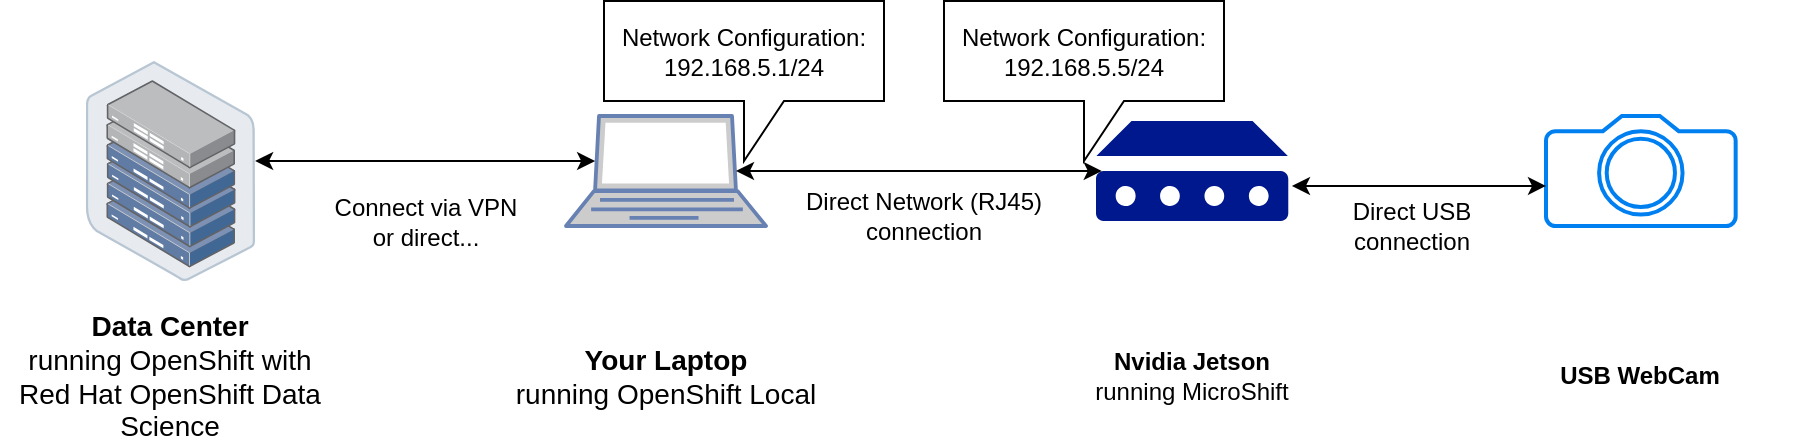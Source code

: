 <mxfile version="21.0.6" type="device"><diagram name="Page-1" id="h9VnRSXmfux7QmWzgTDE"><mxGraphModel dx="1238" dy="1112" grid="1" gridSize="10" guides="1" tooltips="1" connect="1" arrows="1" fold="1" page="1" pageScale="1" pageWidth="1169" pageHeight="827" math="0" shadow="0"><root><mxCell id="0"/><mxCell id="1" parent="0"/><mxCell id="p8_aECarSaUPvrUmV1My-2" value="" style="fontColor=#0066CC;verticalAlign=top;verticalLabelPosition=bottom;labelPosition=center;align=center;html=1;outlineConnect=0;fillColor=#CCCCCC;strokeColor=#6881B3;gradientColor=none;gradientDirection=north;strokeWidth=2;shape=mxgraph.networks.laptop;" vertex="1" parent="1"><mxGeometry x="321" y="80" width="100" height="55" as="geometry"/></mxCell><mxCell id="p8_aECarSaUPvrUmV1My-3" value="" style="sketch=0;aspect=fixed;pointerEvents=1;shadow=0;dashed=0;html=1;strokeColor=none;labelPosition=center;verticalLabelPosition=bottom;verticalAlign=top;align=center;fillColor=#00188D;shape=mxgraph.mscae.enterprise.device" vertex="1" parent="1"><mxGeometry x="586" y="82.5" width="96.15" height="50" as="geometry"/></mxCell><mxCell id="p8_aECarSaUPvrUmV1My-4" value="" style="html=1;verticalLabelPosition=bottom;align=center;labelBackgroundColor=#ffffff;verticalAlign=top;strokeWidth=2;strokeColor=#0080F0;shadow=0;dashed=0;shape=mxgraph.ios7.icons.camera;" vertex="1" parent="1"><mxGeometry x="811" y="80" width="94.83" height="55" as="geometry"/></mxCell><mxCell id="p8_aECarSaUPvrUmV1My-5" value="&lt;div style=&quot;font-size: 14px;&quot;&gt;&lt;font style=&quot;font-size: 14px;&quot;&gt;&lt;b&gt;Your Laptop&lt;/b&gt;&lt;/font&gt;&lt;/div&gt;&lt;div style=&quot;font-size: 14px;&quot;&gt;&lt;font style=&quot;font-size: 14px;&quot;&gt;running OpenShift Local&lt;font style=&quot;font-size: 14px;&quot;&gt;&lt;br&gt;&lt;/font&gt;&lt;/font&gt;&lt;/div&gt;" style="text;html=1;strokeColor=none;fillColor=none;align=center;verticalAlign=middle;whiteSpace=wrap;rounded=0;" vertex="1" parent="1"><mxGeometry x="286" y="180" width="170" height="60" as="geometry"/></mxCell><mxCell id="p8_aECarSaUPvrUmV1My-6" value="&lt;b&gt;Nvidia Jetson&lt;/b&gt;&lt;br&gt;running MicroShift" style="text;html=1;strokeColor=none;fillColor=none;align=center;verticalAlign=middle;whiteSpace=wrap;rounded=0;" vertex="1" parent="1"><mxGeometry x="549.08" y="180" width="170" height="60" as="geometry"/></mxCell><mxCell id="p8_aECarSaUPvrUmV1My-7" value="" style="points=[];aspect=fixed;html=1;align=center;shadow=0;dashed=0;image;image=img/lib/allied_telesis/storage/Datacenter_Server_Half_Rack_ToR.svg;" vertex="1" parent="1"><mxGeometry x="80.9" y="52.5" width="84.66" height="110" as="geometry"/></mxCell><mxCell id="p8_aECarSaUPvrUmV1My-8" value="&lt;div style=&quot;font-size: 14px;&quot;&gt;&lt;b&gt;Data Center&lt;br&gt;&lt;/b&gt;&lt;/div&gt;&lt;div style=&quot;font-size: 14px;&quot;&gt;&lt;font style=&quot;font-size: 14px;&quot;&gt;running &lt;font style=&quot;font-size: 14px;&quot;&gt;OpenShift with&lt;/font&gt;&lt;/font&gt;&lt;/div&gt;&lt;div style=&quot;font-size: 14px;&quot;&gt;&lt;font style=&quot;font-size: 14px;&quot;&gt;&lt;font style=&quot;font-size: 14px;&quot;&gt;Red Hat OpenShift Data Science&lt;br&gt;&lt;/font&gt;&lt;/font&gt;&lt;/div&gt;" style="text;html=1;strokeColor=none;fillColor=none;align=center;verticalAlign=middle;whiteSpace=wrap;rounded=0;" vertex="1" parent="1"><mxGeometry x="38.23" y="180" width="170" height="60" as="geometry"/></mxCell><mxCell id="p8_aECarSaUPvrUmV1My-9" value="&lt;b&gt;USB WebCam&lt;br&gt;&lt;/b&gt;" style="text;html=1;strokeColor=none;fillColor=none;align=center;verticalAlign=middle;whiteSpace=wrap;rounded=0;" vertex="1" parent="1"><mxGeometry x="773.42" y="180" width="170" height="60" as="geometry"/></mxCell><mxCell id="p8_aECarSaUPvrUmV1My-11" value="&lt;div&gt;Connect via VPN&lt;/div&gt;&lt;div&gt;or direct...&lt;/div&gt;" style="text;html=1;strokeColor=none;fillColor=none;align=center;verticalAlign=middle;whiteSpace=wrap;rounded=0;" vertex="1" parent="1"><mxGeometry x="165.56" y="102.5" width="170" height="60" as="geometry"/></mxCell><mxCell id="p8_aECarSaUPvrUmV1My-12" value="" style="endArrow=classic;startArrow=classic;html=1;rounded=0;exitX=0.85;exitY=0.5;exitDx=0;exitDy=0;exitPerimeter=0;entryX=0.03;entryY=0.5;entryDx=0;entryDy=0;entryPerimeter=0;" edge="1" parent="1" source="p8_aECarSaUPvrUmV1My-2" target="p8_aECarSaUPvrUmV1My-3"><mxGeometry width="50" height="50" relative="1" as="geometry"><mxPoint x="486" y="600" as="sourcePoint"/><mxPoint x="536" y="550" as="targetPoint"/></mxGeometry></mxCell><mxCell id="p8_aECarSaUPvrUmV1My-13" value="&lt;div&gt;Network Configuration:&lt;/div&gt;&lt;div&gt;192.168.5.5/24&lt;br&gt;&lt;/div&gt;" style="shape=callout;whiteSpace=wrap;html=1;perimeter=calloutPerimeter;" vertex="1" parent="1"><mxGeometry x="510" y="22.5" width="140" height="80" as="geometry"/></mxCell><mxCell id="p8_aECarSaUPvrUmV1My-14" value="&lt;div&gt;Network Configuration:&lt;/div&gt;&lt;div&gt;192.168.5.1/24&lt;br&gt;&lt;/div&gt;" style="shape=callout;whiteSpace=wrap;html=1;perimeter=calloutPerimeter;" vertex="1" parent="1"><mxGeometry x="340" y="22.5" width="140" height="80" as="geometry"/></mxCell><mxCell id="p8_aECarSaUPvrUmV1My-15" value="" style="endArrow=classic;startArrow=classic;html=1;rounded=0;entryX=0;entryY=0.636;entryDx=0;entryDy=0;entryPerimeter=0;exitX=1.019;exitY=0.65;exitDx=0;exitDy=0;exitPerimeter=0;" edge="1" parent="1" source="p8_aECarSaUPvrUmV1My-3" target="p8_aECarSaUPvrUmV1My-4"><mxGeometry width="50" height="50" relative="1" as="geometry"><mxPoint x="610" y="600" as="sourcePoint"/><mxPoint x="660" y="550" as="targetPoint"/></mxGeometry></mxCell><mxCell id="p8_aECarSaUPvrUmV1My-16" value="Direct Network (RJ45) connection" style="text;html=1;strokeColor=none;fillColor=none;align=center;verticalAlign=middle;whiteSpace=wrap;rounded=0;" vertex="1" parent="1"><mxGeometry x="415" y="100" width="170" height="60" as="geometry"/></mxCell><mxCell id="p8_aECarSaUPvrUmV1My-17" value="Direct USB connection" style="text;html=1;strokeColor=none;fillColor=none;align=center;verticalAlign=middle;whiteSpace=wrap;rounded=0;" vertex="1" parent="1"><mxGeometry x="690" y="110" width="107.85" height="50" as="geometry"/></mxCell><mxCell id="p8_aECarSaUPvrUmV1My-18" value="" style="endArrow=classic;startArrow=classic;html=1;rounded=0;entryX=1;entryY=0;entryDx=0;entryDy=0;exitX=0;exitY=0;exitDx=0;exitDy=0;" edge="1" parent="1" source="p8_aECarSaUPvrUmV1My-11" target="p8_aECarSaUPvrUmV1My-11"><mxGeometry width="50" height="50" relative="1" as="geometry"><mxPoint x="610" y="600" as="sourcePoint"/><mxPoint x="660" y="550" as="targetPoint"/></mxGeometry></mxCell></root></mxGraphModel></diagram></mxfile>